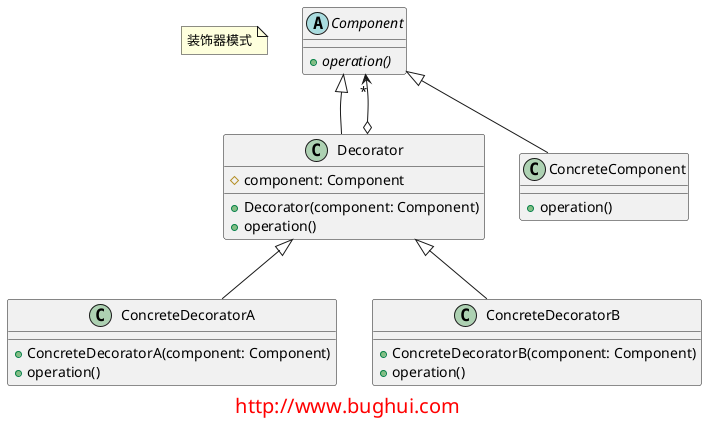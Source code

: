 @startuml

note "装饰器模式" as name

abstract class Component {
    + {abstract} operation()
}

class Decorator {
    # component: Component
    + Decorator(component: Component)
    + operation()
}

class ConcreteDecoratorA {
    + ConcreteDecoratorA(component: Component)
    + operation()
}

class ConcreteDecoratorB {
    + ConcreteDecoratorB(component: Component)
    + operation()
}

class ConcreteComponent {
    + operation()
}

Component <|-- Decorator
Decorator <|-- ConcreteDecoratorA
Decorator <|-- ConcreteDecoratorB
Decorator o--> "*" Component
Component <|-- ConcreteComponent


footer
<font size="20" color="red">http://www.bughui.com</font>
endfooter

@enduml
